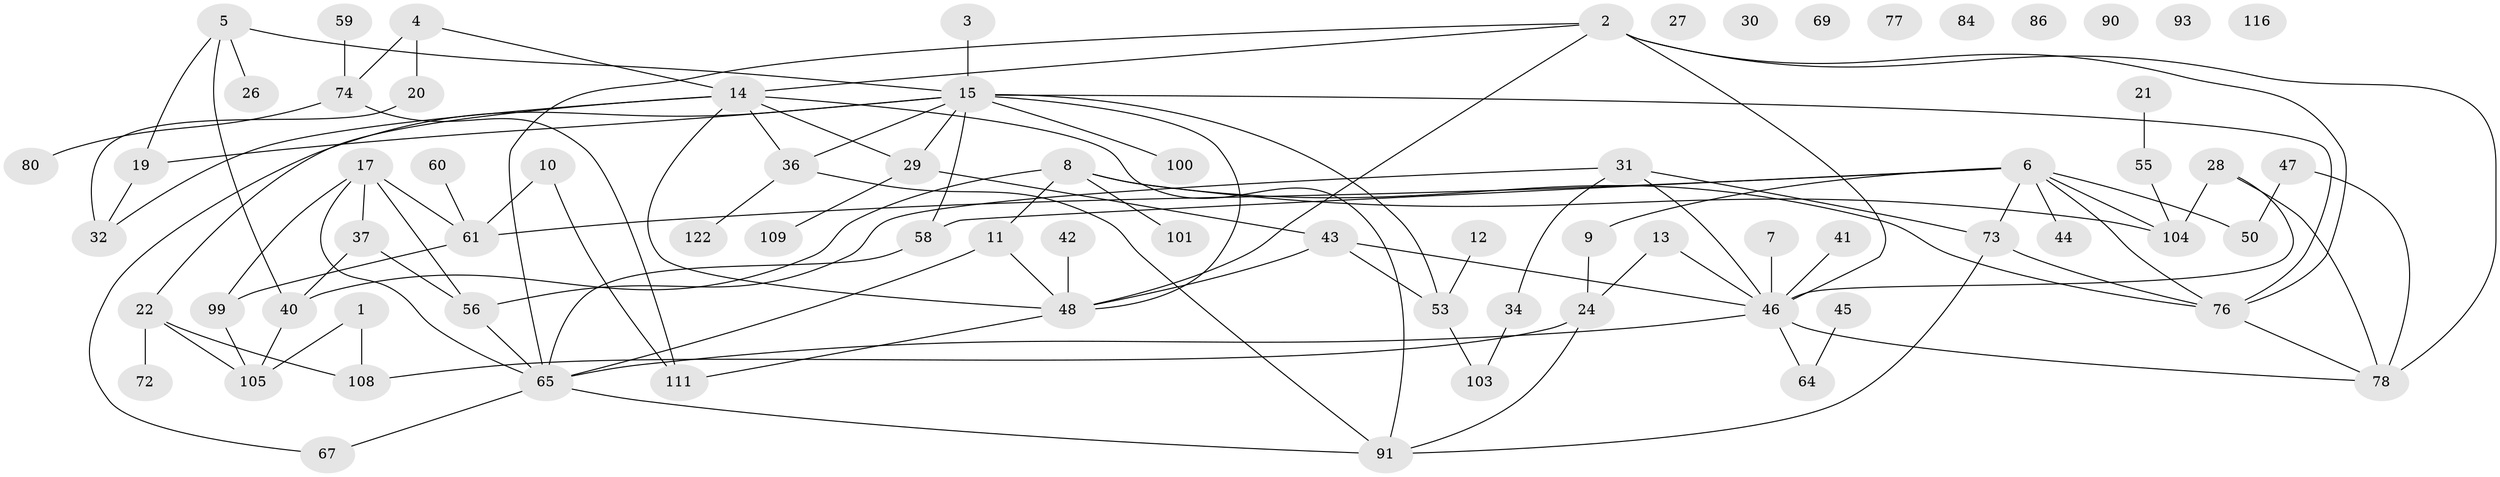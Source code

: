 // original degree distribution, {2: 0.216, 3: 0.208, 1: 0.208, 4: 0.192, 7: 0.008, 5: 0.072, 0: 0.072, 6: 0.024}
// Generated by graph-tools (version 1.1) at 2025/16/03/04/25 18:16:34]
// undirected, 75 vertices, 108 edges
graph export_dot {
graph [start="1"]
  node [color=gray90,style=filled];
  1;
  2 [super="+121+57"];
  3;
  4 [super="+71"];
  5 [super="+18"];
  6 [super="+118+113+39+95"];
  7;
  8 [super="+49"];
  9;
  10 [super="+54"];
  11 [super="+94"];
  12;
  13 [super="+25"];
  14 [super="+16"];
  15 [super="+63+97"];
  17 [super="+79"];
  19;
  20;
  21 [super="+123"];
  22 [super="+23"];
  24;
  26;
  27;
  28 [super="+125"];
  29 [super="+96+62"];
  30;
  31 [super="+35"];
  32 [super="+33+66"];
  34;
  36 [super="+89+38"];
  37;
  40 [super="+87"];
  41;
  42;
  43 [super="+83"];
  44;
  45 [super="+52"];
  46 [super="+98+68"];
  47;
  48 [super="+85+51"];
  50 [super="+70"];
  53 [super="+82+88+119"];
  55;
  56;
  58;
  59;
  60;
  61 [super="+81"];
  64;
  65 [super="+120+114+115"];
  67;
  69;
  72;
  73;
  74 [super="+75"];
  76 [super="+117"];
  77;
  78;
  80;
  84;
  86;
  90;
  91;
  93;
  99;
  100;
  101;
  103;
  104;
  105;
  108;
  109;
  111;
  116;
  122;
  1 -- 105;
  1 -- 108;
  2 -- 76;
  2 -- 78;
  2 -- 48;
  2 -- 14;
  2 -- 65;
  2 -- 46;
  3 -- 15;
  4 -- 74;
  4 -- 20;
  4 -- 14;
  5 -- 19;
  5 -- 40;
  5 -- 26;
  5 -- 15;
  6 -- 73;
  6 -- 58;
  6 -- 76;
  6 -- 104;
  6 -- 44;
  6 -- 61;
  6 -- 9;
  6 -- 50;
  7 -- 46;
  8 -- 76;
  8 -- 101;
  8 -- 11;
  8 -- 104;
  8 -- 40;
  9 -- 24;
  10 -- 111;
  10 -- 61;
  11 -- 48;
  11 -- 65;
  12 -- 53;
  13 -- 24;
  13 -- 46;
  14 -- 32;
  14 -- 48;
  14 -- 22;
  14 -- 91;
  14 -- 36;
  14 -- 29;
  15 -- 48;
  15 -- 100;
  15 -- 53 [weight=2];
  15 -- 36;
  15 -- 76;
  15 -- 29;
  15 -- 67;
  15 -- 19;
  15 -- 58;
  17 -- 65;
  17 -- 99;
  17 -- 37;
  17 -- 56;
  17 -- 61;
  19 -- 32;
  20 -- 32;
  21 -- 55;
  22 -- 108;
  22 -- 72;
  22 -- 105;
  24 -- 91;
  24 -- 108;
  28 -- 104;
  28 -- 78;
  28 -- 46;
  29 -- 43 [weight=2];
  29 -- 109;
  31 -- 34;
  31 -- 56;
  31 -- 73;
  31 -- 46;
  34 -- 103;
  36 -- 122;
  36 -- 91;
  37 -- 40;
  37 -- 56;
  40 -- 105;
  41 -- 46;
  42 -- 48;
  43 -- 48;
  43 -- 46;
  43 -- 53 [weight=2];
  45 -- 64;
  46 -- 64;
  46 -- 78;
  46 -- 65;
  47 -- 78;
  47 -- 50;
  48 -- 111;
  53 -- 103;
  55 -- 104;
  56 -- 65;
  58 -- 65;
  59 -- 74;
  60 -- 61;
  61 -- 99;
  65 -- 67;
  65 -- 91;
  73 -- 76;
  73 -- 91;
  74 -- 80;
  74 -- 111;
  76 -- 78;
  99 -- 105;
}
